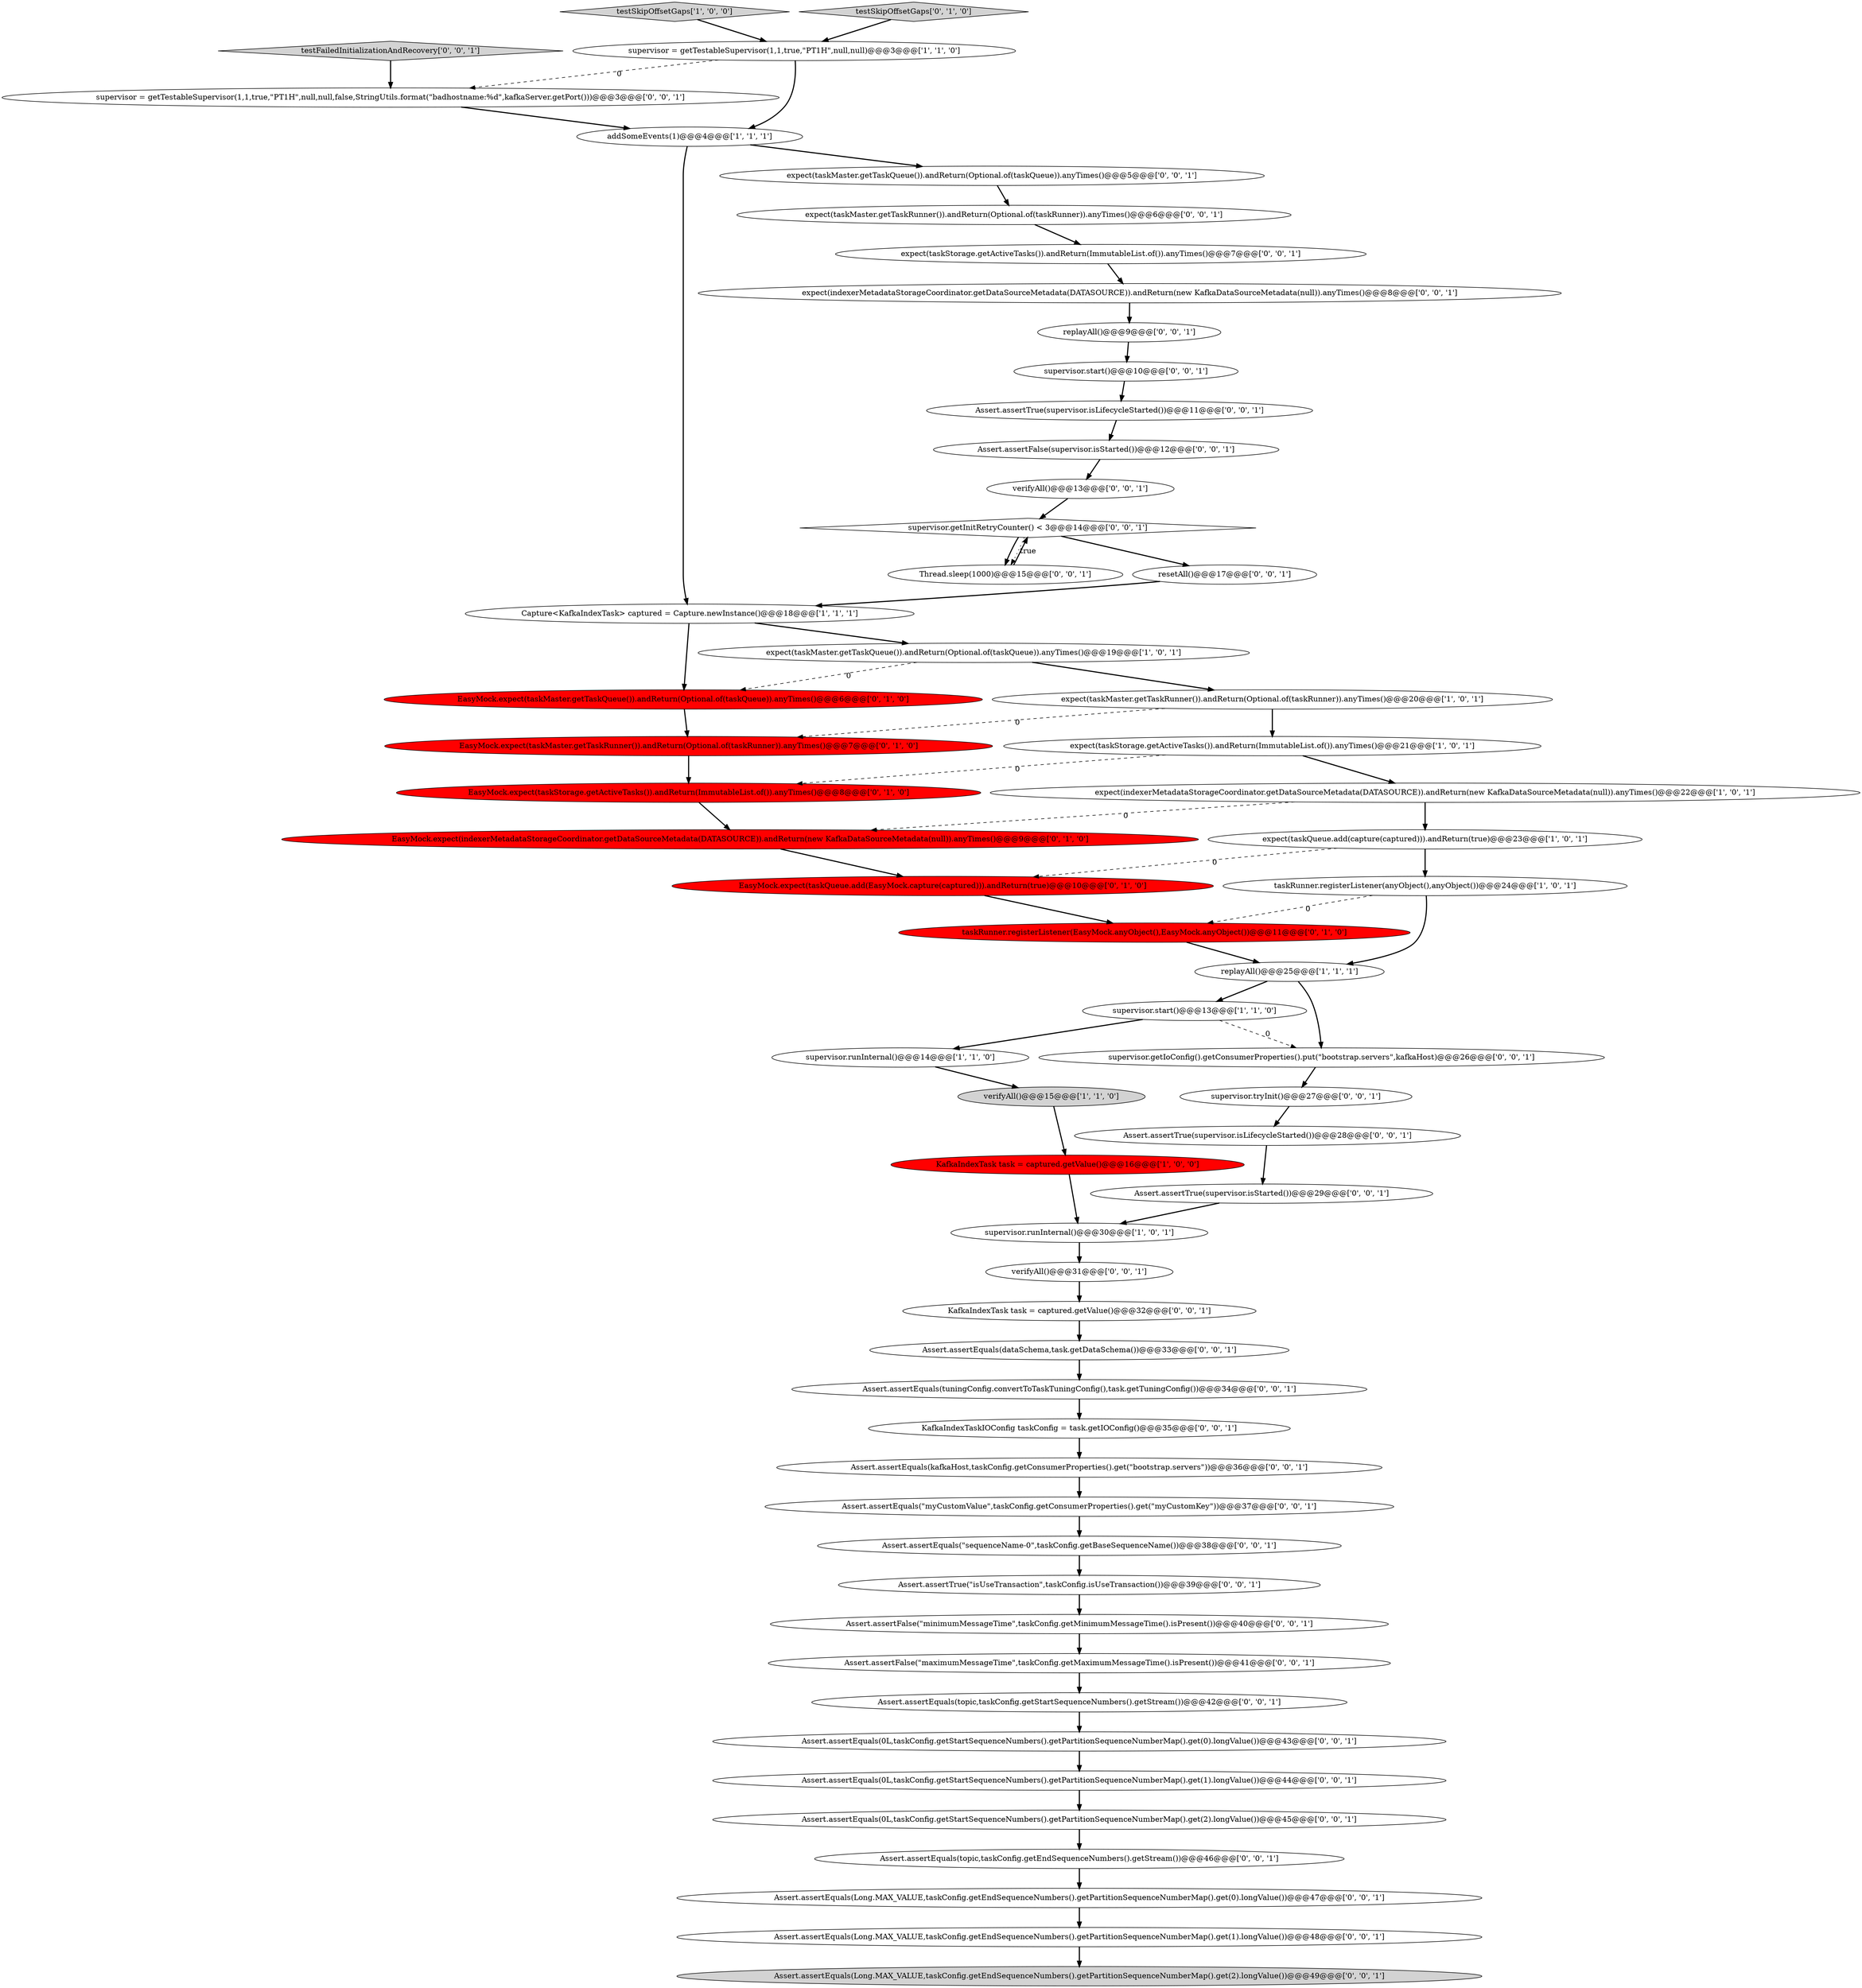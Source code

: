 digraph {
10 [style = filled, label = "addSomeEvents(1)@@@4@@@['1', '1', '1']", fillcolor = white, shape = ellipse image = "AAA0AAABBB1BBB"];
5 [style = filled, label = "testSkipOffsetGaps['1', '0', '0']", fillcolor = lightgray, shape = diamond image = "AAA0AAABBB1BBB"];
28 [style = filled, label = "Assert.assertEquals(0L,taskConfig.getStartSequenceNumbers().getPartitionSequenceNumberMap().get(1).longValue())@@@44@@@['0', '0', '1']", fillcolor = white, shape = ellipse image = "AAA0AAABBB3BBB"];
3 [style = filled, label = "Capture<KafkaIndexTask> captured = Capture.newInstance()@@@18@@@['1', '1', '1']", fillcolor = white, shape = ellipse image = "AAA0AAABBB1BBB"];
15 [style = filled, label = "KafkaIndexTask task = captured.getValue()@@@16@@@['1', '0', '0']", fillcolor = red, shape = ellipse image = "AAA1AAABBB1BBB"];
36 [style = filled, label = "Assert.assertTrue(supervisor.isLifecycleStarted())@@@11@@@['0', '0', '1']", fillcolor = white, shape = ellipse image = "AAA0AAABBB3BBB"];
12 [style = filled, label = "expect(taskMaster.getTaskRunner()).andReturn(Optional.of(taskRunner)).anyTimes()@@@20@@@['1', '0', '1']", fillcolor = white, shape = ellipse image = "AAA0AAABBB1BBB"];
49 [style = filled, label = "Assert.assertEquals(topic,taskConfig.getStartSequenceNumbers().getStream())@@@42@@@['0', '0', '1']", fillcolor = white, shape = ellipse image = "AAA0AAABBB3BBB"];
42 [style = filled, label = "Assert.assertTrue(\"isUseTransaction\",taskConfig.isUseTransaction())@@@39@@@['0', '0', '1']", fillcolor = white, shape = ellipse image = "AAA0AAABBB3BBB"];
9 [style = filled, label = "supervisor = getTestableSupervisor(1,1,true,\"PT1H\",null,null)@@@3@@@['1', '1', '0']", fillcolor = white, shape = ellipse image = "AAA0AAABBB1BBB"];
1 [style = filled, label = "taskRunner.registerListener(anyObject(),anyObject())@@@24@@@['1', '0', '1']", fillcolor = white, shape = ellipse image = "AAA0AAABBB1BBB"];
35 [style = filled, label = "expect(indexerMetadataStorageCoordinator.getDataSourceMetadata(DATASOURCE)).andReturn(new KafkaDataSourceMetadata(null)).anyTimes()@@@8@@@['0', '0', '1']", fillcolor = white, shape = ellipse image = "AAA0AAABBB3BBB"];
34 [style = filled, label = "Assert.assertEquals(Long.MAX_VALUE,taskConfig.getEndSequenceNumbers().getPartitionSequenceNumberMap().get(2).longValue())@@@49@@@['0', '0', '1']", fillcolor = lightgray, shape = ellipse image = "AAA0AAABBB3BBB"];
20 [style = filled, label = "EasyMock.expect(taskQueue.add(EasyMock.capture(captured))).andReturn(true)@@@10@@@['0', '1', '0']", fillcolor = red, shape = ellipse image = "AAA1AAABBB2BBB"];
18 [style = filled, label = "EasyMock.expect(indexerMetadataStorageCoordinator.getDataSourceMetadata(DATASOURCE)).andReturn(new KafkaDataSourceMetadata(null)).anyTimes()@@@9@@@['0', '1', '0']", fillcolor = red, shape = ellipse image = "AAA1AAABBB2BBB"];
11 [style = filled, label = "supervisor.runInternal()@@@30@@@['1', '0', '1']", fillcolor = white, shape = ellipse image = "AAA0AAABBB1BBB"];
24 [style = filled, label = "Assert.assertTrue(supervisor.isStarted())@@@29@@@['0', '0', '1']", fillcolor = white, shape = ellipse image = "AAA0AAABBB3BBB"];
29 [style = filled, label = "Assert.assertEquals(0L,taskConfig.getStartSequenceNumbers().getPartitionSequenceNumberMap().get(2).longValue())@@@45@@@['0', '0', '1']", fillcolor = white, shape = ellipse image = "AAA0AAABBB3BBB"];
21 [style = filled, label = "testSkipOffsetGaps['0', '1', '0']", fillcolor = lightgray, shape = diamond image = "AAA0AAABBB2BBB"];
7 [style = filled, label = "expect(indexerMetadataStorageCoordinator.getDataSourceMetadata(DATASOURCE)).andReturn(new KafkaDataSourceMetadata(null)).anyTimes()@@@22@@@['1', '0', '1']", fillcolor = white, shape = ellipse image = "AAA0AAABBB1BBB"];
38 [style = filled, label = "verifyAll()@@@31@@@['0', '0', '1']", fillcolor = white, shape = ellipse image = "AAA0AAABBB3BBB"];
54 [style = filled, label = "Assert.assertEquals(dataSchema,task.getDataSchema())@@@33@@@['0', '0', '1']", fillcolor = white, shape = ellipse image = "AAA0AAABBB3BBB"];
2 [style = filled, label = "verifyAll()@@@15@@@['1', '1', '0']", fillcolor = lightgray, shape = ellipse image = "AAA0AAABBB1BBB"];
4 [style = filled, label = "supervisor.runInternal()@@@14@@@['1', '1', '0']", fillcolor = white, shape = ellipse image = "AAA0AAABBB1BBB"];
44 [style = filled, label = "verifyAll()@@@13@@@['0', '0', '1']", fillcolor = white, shape = ellipse image = "AAA0AAABBB3BBB"];
8 [style = filled, label = "replayAll()@@@25@@@['1', '1', '1']", fillcolor = white, shape = ellipse image = "AAA0AAABBB1BBB"];
14 [style = filled, label = "supervisor.start()@@@13@@@['1', '1', '0']", fillcolor = white, shape = ellipse image = "AAA0AAABBB1BBB"];
22 [style = filled, label = "EasyMock.expect(taskMaster.getTaskQueue()).andReturn(Optional.of(taskQueue)).anyTimes()@@@6@@@['0', '1', '0']", fillcolor = red, shape = ellipse image = "AAA1AAABBB2BBB"];
57 [style = filled, label = "Assert.assertEquals(topic,taskConfig.getEndSequenceNumbers().getStream())@@@46@@@['0', '0', '1']", fillcolor = white, shape = ellipse image = "AAA0AAABBB3BBB"];
45 [style = filled, label = "expect(taskMaster.getTaskRunner()).andReturn(Optional.of(taskRunner)).anyTimes()@@@6@@@['0', '0', '1']", fillcolor = white, shape = ellipse image = "AAA0AAABBB3BBB"];
48 [style = filled, label = "supervisor.getIoConfig().getConsumerProperties().put(\"bootstrap.servers\",kafkaHost)@@@26@@@['0', '0', '1']", fillcolor = white, shape = ellipse image = "AAA0AAABBB3BBB"];
43 [style = filled, label = "Assert.assertFalse(\"maximumMessageTime\",taskConfig.getMaximumMessageTime().isPresent())@@@41@@@['0', '0', '1']", fillcolor = white, shape = ellipse image = "AAA0AAABBB3BBB"];
13 [style = filled, label = "expect(taskMaster.getTaskQueue()).andReturn(Optional.of(taskQueue)).anyTimes()@@@19@@@['1', '0', '1']", fillcolor = white, shape = ellipse image = "AAA0AAABBB1BBB"];
30 [style = filled, label = "supervisor.tryInit()@@@27@@@['0', '0', '1']", fillcolor = white, shape = ellipse image = "AAA0AAABBB3BBB"];
59 [style = filled, label = "testFailedInitializationAndRecovery['0', '0', '1']", fillcolor = lightgray, shape = diamond image = "AAA0AAABBB3BBB"];
6 [style = filled, label = "expect(taskQueue.add(capture(captured))).andReturn(true)@@@23@@@['1', '0', '1']", fillcolor = white, shape = ellipse image = "AAA0AAABBB1BBB"];
33 [style = filled, label = "Assert.assertEquals(Long.MAX_VALUE,taskConfig.getEndSequenceNumbers().getPartitionSequenceNumberMap().get(0).longValue())@@@47@@@['0', '0', '1']", fillcolor = white, shape = ellipse image = "AAA0AAABBB3BBB"];
40 [style = filled, label = "supervisor.start()@@@10@@@['0', '0', '1']", fillcolor = white, shape = ellipse image = "AAA0AAABBB3BBB"];
23 [style = filled, label = "replayAll()@@@9@@@['0', '0', '1']", fillcolor = white, shape = ellipse image = "AAA0AAABBB3BBB"];
26 [style = filled, label = "Thread.sleep(1000)@@@15@@@['0', '0', '1']", fillcolor = white, shape = ellipse image = "AAA0AAABBB3BBB"];
16 [style = filled, label = "EasyMock.expect(taskMaster.getTaskRunner()).andReturn(Optional.of(taskRunner)).anyTimes()@@@7@@@['0', '1', '0']", fillcolor = red, shape = ellipse image = "AAA1AAABBB2BBB"];
55 [style = filled, label = "Assert.assertFalse(\"minimumMessageTime\",taskConfig.getMinimumMessageTime().isPresent())@@@40@@@['0', '0', '1']", fillcolor = white, shape = ellipse image = "AAA0AAABBB3BBB"];
58 [style = filled, label = "KafkaIndexTaskIOConfig taskConfig = task.getIOConfig()@@@35@@@['0', '0', '1']", fillcolor = white, shape = ellipse image = "AAA0AAABBB3BBB"];
25 [style = filled, label = "Assert.assertFalse(supervisor.isStarted())@@@12@@@['0', '0', '1']", fillcolor = white, shape = ellipse image = "AAA0AAABBB3BBB"];
17 [style = filled, label = "taskRunner.registerListener(EasyMock.anyObject(),EasyMock.anyObject())@@@11@@@['0', '1', '0']", fillcolor = red, shape = ellipse image = "AAA1AAABBB2BBB"];
19 [style = filled, label = "EasyMock.expect(taskStorage.getActiveTasks()).andReturn(ImmutableList.of()).anyTimes()@@@8@@@['0', '1', '0']", fillcolor = red, shape = ellipse image = "AAA1AAABBB2BBB"];
56 [style = filled, label = "Assert.assertEquals(\"myCustomValue\",taskConfig.getConsumerProperties().get(\"myCustomKey\"))@@@37@@@['0', '0', '1']", fillcolor = white, shape = ellipse image = "AAA0AAABBB3BBB"];
51 [style = filled, label = "resetAll()@@@17@@@['0', '0', '1']", fillcolor = white, shape = ellipse image = "AAA0AAABBB3BBB"];
31 [style = filled, label = "Assert.assertTrue(supervisor.isLifecycleStarted())@@@28@@@['0', '0', '1']", fillcolor = white, shape = ellipse image = "AAA0AAABBB3BBB"];
39 [style = filled, label = "supervisor = getTestableSupervisor(1,1,true,\"PT1H\",null,null,false,StringUtils.format(\"badhostname:%d\",kafkaServer.getPort()))@@@3@@@['0', '0', '1']", fillcolor = white, shape = ellipse image = "AAA0AAABBB3BBB"];
53 [style = filled, label = "KafkaIndexTask task = captured.getValue()@@@32@@@['0', '0', '1']", fillcolor = white, shape = ellipse image = "AAA0AAABBB3BBB"];
46 [style = filled, label = "Assert.assertEquals(\"sequenceName-0\",taskConfig.getBaseSequenceName())@@@38@@@['0', '0', '1']", fillcolor = white, shape = ellipse image = "AAA0AAABBB3BBB"];
50 [style = filled, label = "expect(taskMaster.getTaskQueue()).andReturn(Optional.of(taskQueue)).anyTimes()@@@5@@@['0', '0', '1']", fillcolor = white, shape = ellipse image = "AAA0AAABBB3BBB"];
0 [style = filled, label = "expect(taskStorage.getActiveTasks()).andReturn(ImmutableList.of()).anyTimes()@@@21@@@['1', '0', '1']", fillcolor = white, shape = ellipse image = "AAA0AAABBB1BBB"];
32 [style = filled, label = "Assert.assertEquals(0L,taskConfig.getStartSequenceNumbers().getPartitionSequenceNumberMap().get(0).longValue())@@@43@@@['0', '0', '1']", fillcolor = white, shape = ellipse image = "AAA0AAABBB3BBB"];
47 [style = filled, label = "supervisor.getInitRetryCounter() < 3@@@14@@@['0', '0', '1']", fillcolor = white, shape = diamond image = "AAA0AAABBB3BBB"];
27 [style = filled, label = "Assert.assertEquals(kafkaHost,taskConfig.getConsumerProperties().get(\"bootstrap.servers\"))@@@36@@@['0', '0', '1']", fillcolor = white, shape = ellipse image = "AAA0AAABBB3BBB"];
41 [style = filled, label = "expect(taskStorage.getActiveTasks()).andReturn(ImmutableList.of()).anyTimes()@@@7@@@['0', '0', '1']", fillcolor = white, shape = ellipse image = "AAA0AAABBB3BBB"];
37 [style = filled, label = "Assert.assertEquals(Long.MAX_VALUE,taskConfig.getEndSequenceNumbers().getPartitionSequenceNumberMap().get(1).longValue())@@@48@@@['0', '0', '1']", fillcolor = white, shape = ellipse image = "AAA0AAABBB3BBB"];
52 [style = filled, label = "Assert.assertEquals(tuningConfig.convertToTaskTuningConfig(),task.getTuningConfig())@@@34@@@['0', '0', '1']", fillcolor = white, shape = ellipse image = "AAA0AAABBB3BBB"];
10->50 [style = bold, label=""];
45->41 [style = bold, label=""];
17->8 [style = bold, label=""];
54->52 [style = bold, label=""];
46->42 [style = bold, label=""];
28->29 [style = bold, label=""];
9->39 [style = dashed, label="0"];
19->18 [style = bold, label=""];
20->17 [style = bold, label=""];
58->27 [style = bold, label=""];
1->8 [style = bold, label=""];
11->38 [style = bold, label=""];
7->18 [style = dashed, label="0"];
5->9 [style = bold, label=""];
12->16 [style = dashed, label="0"];
6->20 [style = dashed, label="0"];
22->16 [style = bold, label=""];
57->33 [style = bold, label=""];
14->48 [style = dashed, label="0"];
0->19 [style = dashed, label="0"];
31->24 [style = bold, label=""];
26->47 [style = bold, label=""];
38->53 [style = bold, label=""];
8->14 [style = bold, label=""];
56->46 [style = bold, label=""];
10->3 [style = bold, label=""];
47->26 [style = dotted, label="true"];
4->2 [style = bold, label=""];
59->39 [style = bold, label=""];
9->10 [style = bold, label=""];
53->54 [style = bold, label=""];
16->19 [style = bold, label=""];
42->55 [style = bold, label=""];
3->22 [style = bold, label=""];
12->0 [style = bold, label=""];
25->44 [style = bold, label=""];
27->56 [style = bold, label=""];
0->7 [style = bold, label=""];
49->32 [style = bold, label=""];
51->3 [style = bold, label=""];
6->1 [style = bold, label=""];
8->48 [style = bold, label=""];
18->20 [style = bold, label=""];
35->23 [style = bold, label=""];
52->58 [style = bold, label=""];
21->9 [style = bold, label=""];
36->25 [style = bold, label=""];
13->12 [style = bold, label=""];
1->17 [style = dashed, label="0"];
15->11 [style = bold, label=""];
40->36 [style = bold, label=""];
30->31 [style = bold, label=""];
23->40 [style = bold, label=""];
24->11 [style = bold, label=""];
37->34 [style = bold, label=""];
47->26 [style = bold, label=""];
2->15 [style = bold, label=""];
7->6 [style = bold, label=""];
39->10 [style = bold, label=""];
50->45 [style = bold, label=""];
47->51 [style = bold, label=""];
3->13 [style = bold, label=""];
55->43 [style = bold, label=""];
43->49 [style = bold, label=""];
48->30 [style = bold, label=""];
33->37 [style = bold, label=""];
29->57 [style = bold, label=""];
44->47 [style = bold, label=""];
32->28 [style = bold, label=""];
13->22 [style = dashed, label="0"];
14->4 [style = bold, label=""];
41->35 [style = bold, label=""];
}
